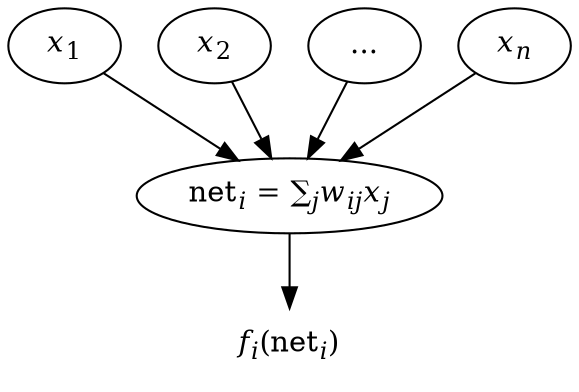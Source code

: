 # dot -Tpng singleNode.dot -o singleNode.png

digraph singleNode {
    overlap=false;
    net [label=<net<SUB><I>i</I></SUB> = ∑<I><SUB>j</SUB>w<SUB>ij</SUB>x<SUB>j</SUB></I>>];
    x1 [label=<<i>x</i><SUB>1</SUB>>];
    x2 [label=<<i>x</i><SUB>2</SUB>>];
    xDots [label="..."];
    xn [label=<<i>x</i><SUB><I>n</I></SUB>>];
    output [shape=plaintext,label=<<i>f<sub>i</sub></i>(net<sub><i>i</i></sub>)>];

    x1 -> net;
    x2 -> net;
    xDots -> net;
    xn -> net;
 
    net -> output;
}
